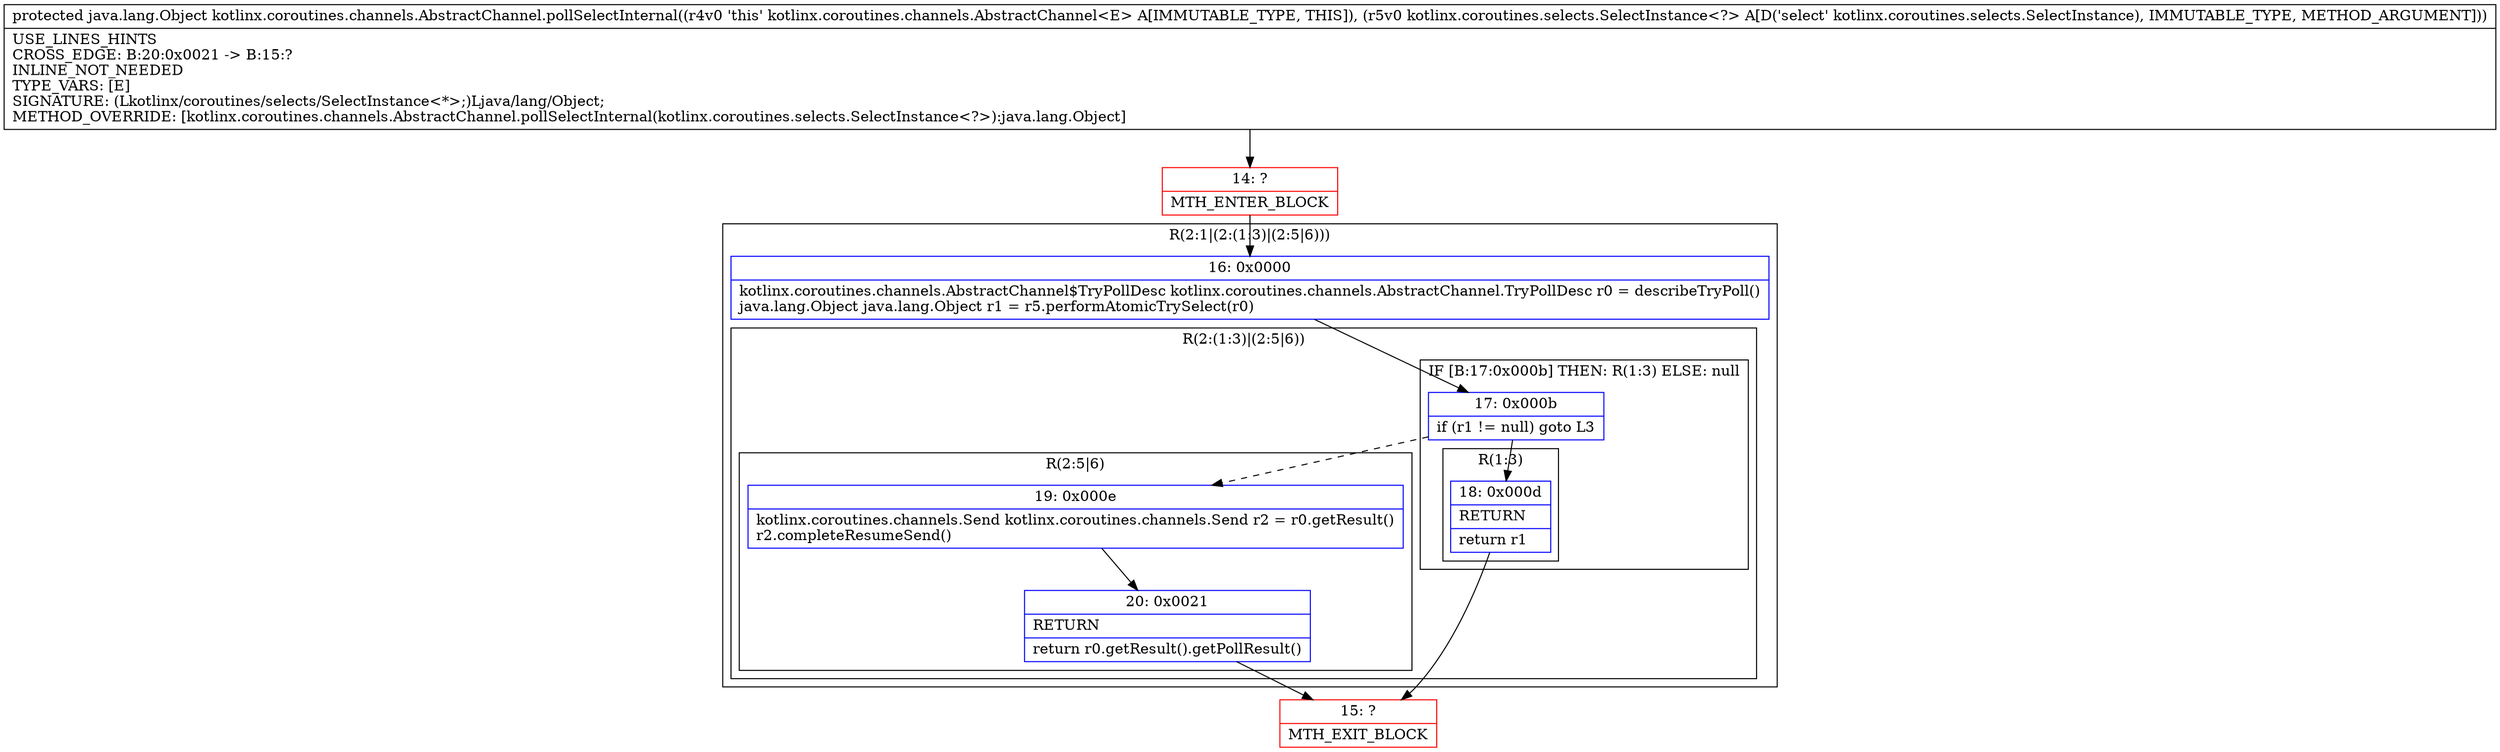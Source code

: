 digraph "CFG forkotlinx.coroutines.channels.AbstractChannel.pollSelectInternal(Lkotlinx\/coroutines\/selects\/SelectInstance;)Ljava\/lang\/Object;" {
subgraph cluster_Region_455910972 {
label = "R(2:1|(2:(1:3)|(2:5|6)))";
node [shape=record,color=blue];
Node_16 [shape=record,label="{16\:\ 0x0000|kotlinx.coroutines.channels.AbstractChannel$TryPollDesc kotlinx.coroutines.channels.AbstractChannel.TryPollDesc r0 = describeTryPoll()\ljava.lang.Object java.lang.Object r1 = r5.performAtomicTrySelect(r0)\l}"];
subgraph cluster_Region_781783697 {
label = "R(2:(1:3)|(2:5|6))";
node [shape=record,color=blue];
subgraph cluster_IfRegion_1273391975 {
label = "IF [B:17:0x000b] THEN: R(1:3) ELSE: null";
node [shape=record,color=blue];
Node_17 [shape=record,label="{17\:\ 0x000b|if (r1 != null) goto L3\l}"];
subgraph cluster_Region_121661374 {
label = "R(1:3)";
node [shape=record,color=blue];
Node_18 [shape=record,label="{18\:\ 0x000d|RETURN\l|return r1\l}"];
}
}
subgraph cluster_Region_2003225026 {
label = "R(2:5|6)";
node [shape=record,color=blue];
Node_19 [shape=record,label="{19\:\ 0x000e|kotlinx.coroutines.channels.Send kotlinx.coroutines.channels.Send r2 = r0.getResult()\lr2.completeResumeSend()\l}"];
Node_20 [shape=record,label="{20\:\ 0x0021|RETURN\l|return r0.getResult().getPollResult()\l}"];
}
}
}
Node_14 [shape=record,color=red,label="{14\:\ ?|MTH_ENTER_BLOCK\l}"];
Node_15 [shape=record,color=red,label="{15\:\ ?|MTH_EXIT_BLOCK\l}"];
MethodNode[shape=record,label="{protected java.lang.Object kotlinx.coroutines.channels.AbstractChannel.pollSelectInternal((r4v0 'this' kotlinx.coroutines.channels.AbstractChannel\<E\> A[IMMUTABLE_TYPE, THIS]), (r5v0 kotlinx.coroutines.selects.SelectInstance\<?\> A[D('select' kotlinx.coroutines.selects.SelectInstance), IMMUTABLE_TYPE, METHOD_ARGUMENT]))  | USE_LINES_HINTS\lCROSS_EDGE: B:20:0x0021 \-\> B:15:?\lINLINE_NOT_NEEDED\lTYPE_VARS: [E]\lSIGNATURE: (Lkotlinx\/coroutines\/selects\/SelectInstance\<*\>;)Ljava\/lang\/Object;\lMETHOD_OVERRIDE: [kotlinx.coroutines.channels.AbstractChannel.pollSelectInternal(kotlinx.coroutines.selects.SelectInstance\<?\>):java.lang.Object]\l}"];
MethodNode -> Node_14;Node_16 -> Node_17;
Node_17 -> Node_18;
Node_17 -> Node_19[style=dashed];
Node_18 -> Node_15;
Node_19 -> Node_20;
Node_20 -> Node_15;
Node_14 -> Node_16;
}

